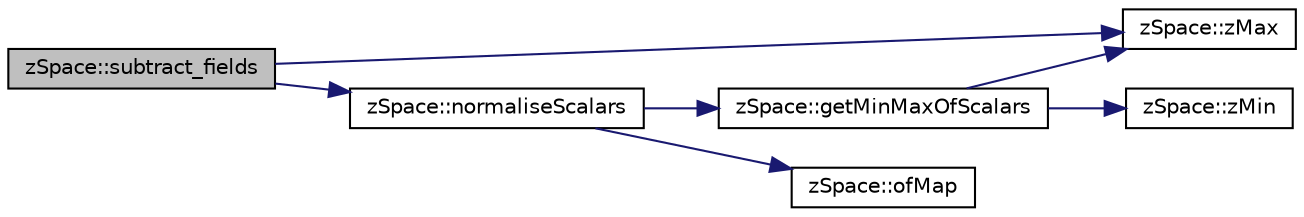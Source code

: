 digraph "zSpace::subtract_fields"
{
  edge [fontname="Helvetica",fontsize="10",labelfontname="Helvetica",labelfontsize="10"];
  node [fontname="Helvetica",fontsize="10",shape=record];
  rankdir="LR";
  Node201 [label="zSpace::subtract_fields",height=0.2,width=0.4,color="black", fillcolor="grey75", style="filled", fontcolor="black"];
  Node201 -> Node202 [color="midnightblue",fontsize="10",style="solid",fontname="Helvetica"];
  Node202 [label="zSpace::zMax",height=0.2,width=0.4,color="black", fillcolor="white", style="filled",URL="$group__z_core_utilities.html#gacb877a2c4d1cc7223201689ba437d5dd",tooltip="This method returns the maximum of the two input values. "];
  Node201 -> Node203 [color="midnightblue",fontsize="10",style="solid",fontname="Helvetica"];
  Node203 [label="zSpace::normaliseScalars",height=0.2,width=0.4,color="black", fillcolor="white", style="filled",URL="$group__z_field_d_utilities.html#ga524f0acafcab3796882c6cd327564965",tooltip="This method normalises the scalar values at the given field buffer. "];
  Node203 -> Node204 [color="midnightblue",fontsize="10",style="solid",fontname="Helvetica"];
  Node204 [label="zSpace::getMinMaxOfScalars",height=0.2,width=0.4,color="black", fillcolor="white", style="filled",URL="$group__z_field_d_utilities.html#gaae4f4dee2c6e1fb6a64c1811018da4fe",tooltip="This method computes the min and max scalar values at the given Scalars buffer. "];
  Node204 -> Node205 [color="midnightblue",fontsize="10",style="solid",fontname="Helvetica"];
  Node205 [label="zSpace::zMin",height=0.2,width=0.4,color="black", fillcolor="white", style="filled",URL="$group__z_core_utilities.html#ga2eb6fc5b163e7ebfbc3af744f9dfe8bd",tooltip="This method returns the minimum of the two input values. "];
  Node204 -> Node202 [color="midnightblue",fontsize="10",style="solid",fontname="Helvetica"];
  Node203 -> Node206 [color="midnightblue",fontsize="10",style="solid",fontname="Helvetica"];
  Node206 [label="zSpace::ofMap",height=0.2,width=0.4,color="black", fillcolor="white", style="filled",URL="$group__z_core_utilities.html#ga772c31654e2dcf5f5ac0a884f3f9612a",tooltip="This method maps the input value from the input domain to output domain. "];
}
